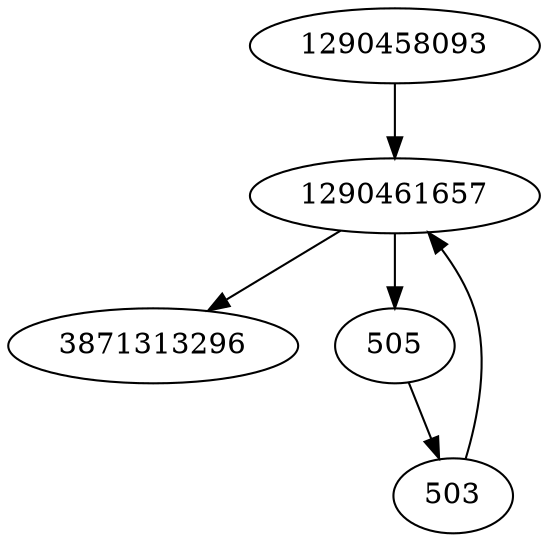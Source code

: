 strict digraph  {
1290461657;
1290458093;
3871313296;
503;
505;
1290461657 -> 505;
1290461657 -> 3871313296;
1290458093 -> 1290461657;
503 -> 1290461657;
505 -> 503;
}
